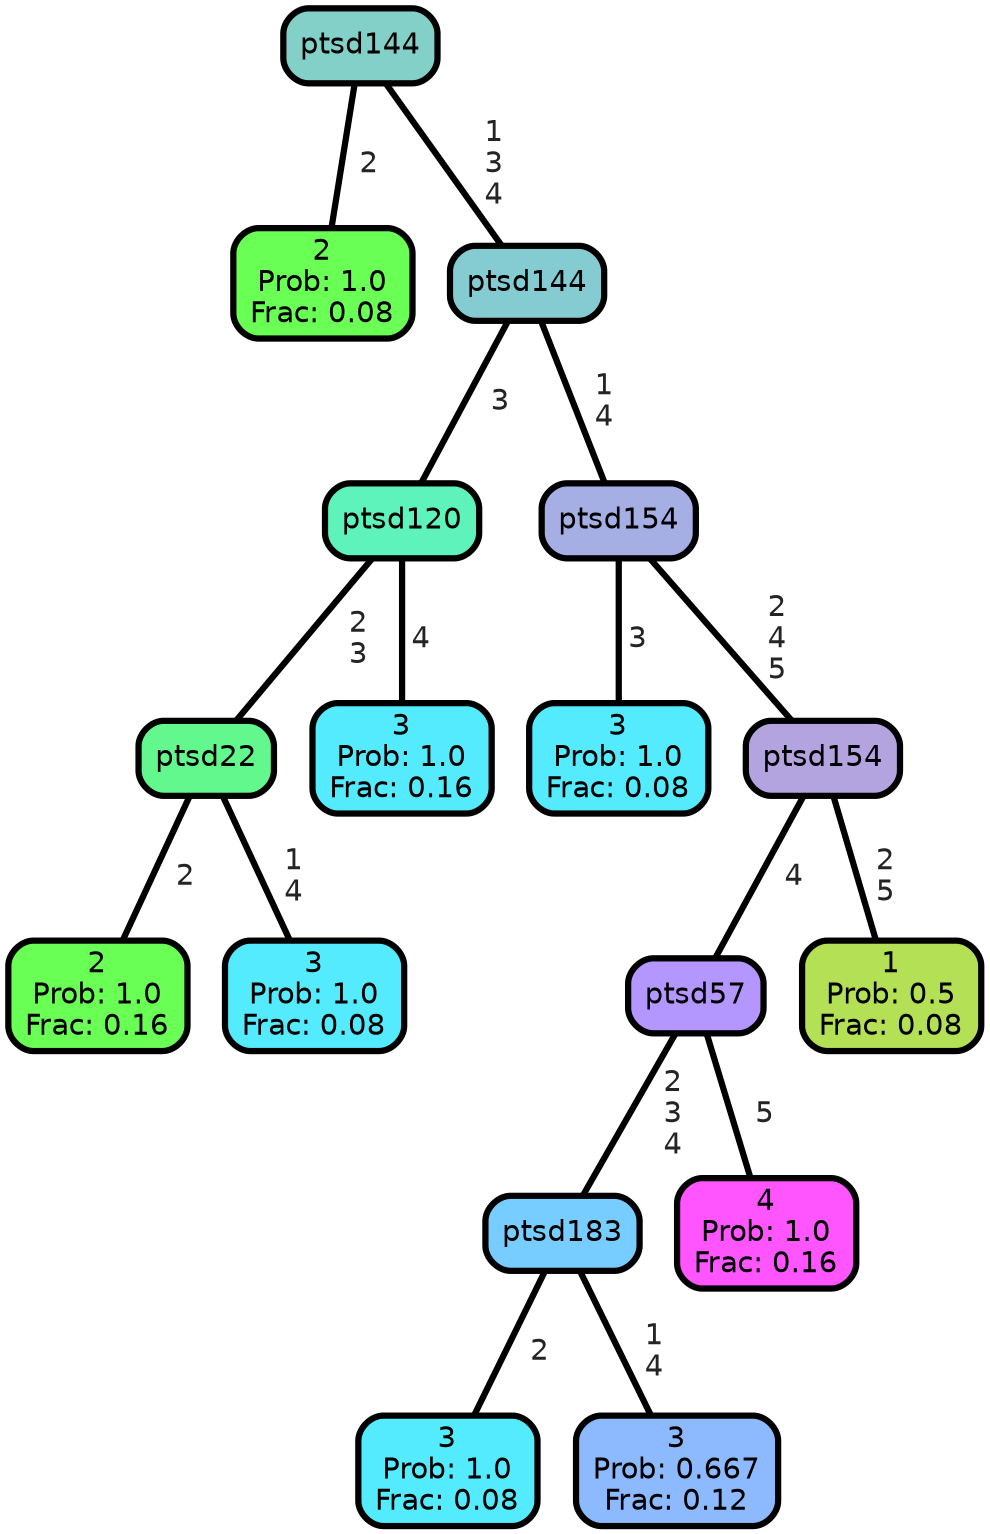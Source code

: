 graph Tree {
node [shape=box, style="filled, rounded",color="black",penwidth="3",fontcolor="black",                 fontname=helvetica] ;
graph [ranksep="0 equally", splines=straight,                 bgcolor=transparent, dpi=200] ;
edge [fontname=helvetica, fontweight=bold,fontcolor=grey14,color=black] ;
0 [label="2
Prob: 1.0
Frac: 0.08", fillcolor="#6aff55"] ;
1 [label="ptsd144", fillcolor="#83d0c8"] ;
2 [label="2
Prob: 1.0
Frac: 0.16", fillcolor="#6aff55"] ;
3 [label="ptsd22", fillcolor="#63f88d"] ;
4 [label="3
Prob: 1.0
Frac: 0.08", fillcolor="#55ebff"] ;
5 [label="ptsd120", fillcolor="#5df3bb"] ;
6 [label="3
Prob: 1.0
Frac: 0.16", fillcolor="#55ebff"] ;
7 [label="ptsd144", fillcolor="#85ccd2"] ;
8 [label="3
Prob: 1.0
Frac: 0.08", fillcolor="#55ebff"] ;
9 [label="ptsd154", fillcolor="#a5afe4"] ;
10 [label="3
Prob: 1.0
Frac: 0.08", fillcolor="#55ebff"] ;
11 [label="ptsd183", fillcolor="#77cdff"] ;
12 [label="3
Prob: 0.667
Frac: 0.12", fillcolor="#8db9ff"] ;
13 [label="ptsd57", fillcolor="#b397ff"] ;
14 [label="4
Prob: 1.0
Frac: 0.16", fillcolor="#ff55ff"] ;
15 [label="ptsd154", fillcolor="#b3a4e0"] ;
16 [label="1
Prob: 0.5
Frac: 0.08", fillcolor="#b4e055"] ;
1 -- 0 [label=" 2",penwidth=3] ;
1 -- 7 [label=" 1\n 3\n 4",penwidth=3] ;
3 -- 2 [label=" 2",penwidth=3] ;
3 -- 4 [label=" 1\n 4",penwidth=3] ;
5 -- 3 [label=" 2\n 3",penwidth=3] ;
5 -- 6 [label=" 4",penwidth=3] ;
7 -- 5 [label=" 3",penwidth=3] ;
7 -- 9 [label=" 1\n 4",penwidth=3] ;
9 -- 8 [label=" 3",penwidth=3] ;
9 -- 15 [label=" 2\n 4\n 5",penwidth=3] ;
11 -- 10 [label=" 2",penwidth=3] ;
11 -- 12 [label=" 1\n 4",penwidth=3] ;
13 -- 11 [label=" 2\n 3\n 4",penwidth=3] ;
13 -- 14 [label=" 5",penwidth=3] ;
15 -- 13 [label=" 4",penwidth=3] ;
15 -- 16 [label=" 2\n 5",penwidth=3] ;
{rank = same;}}